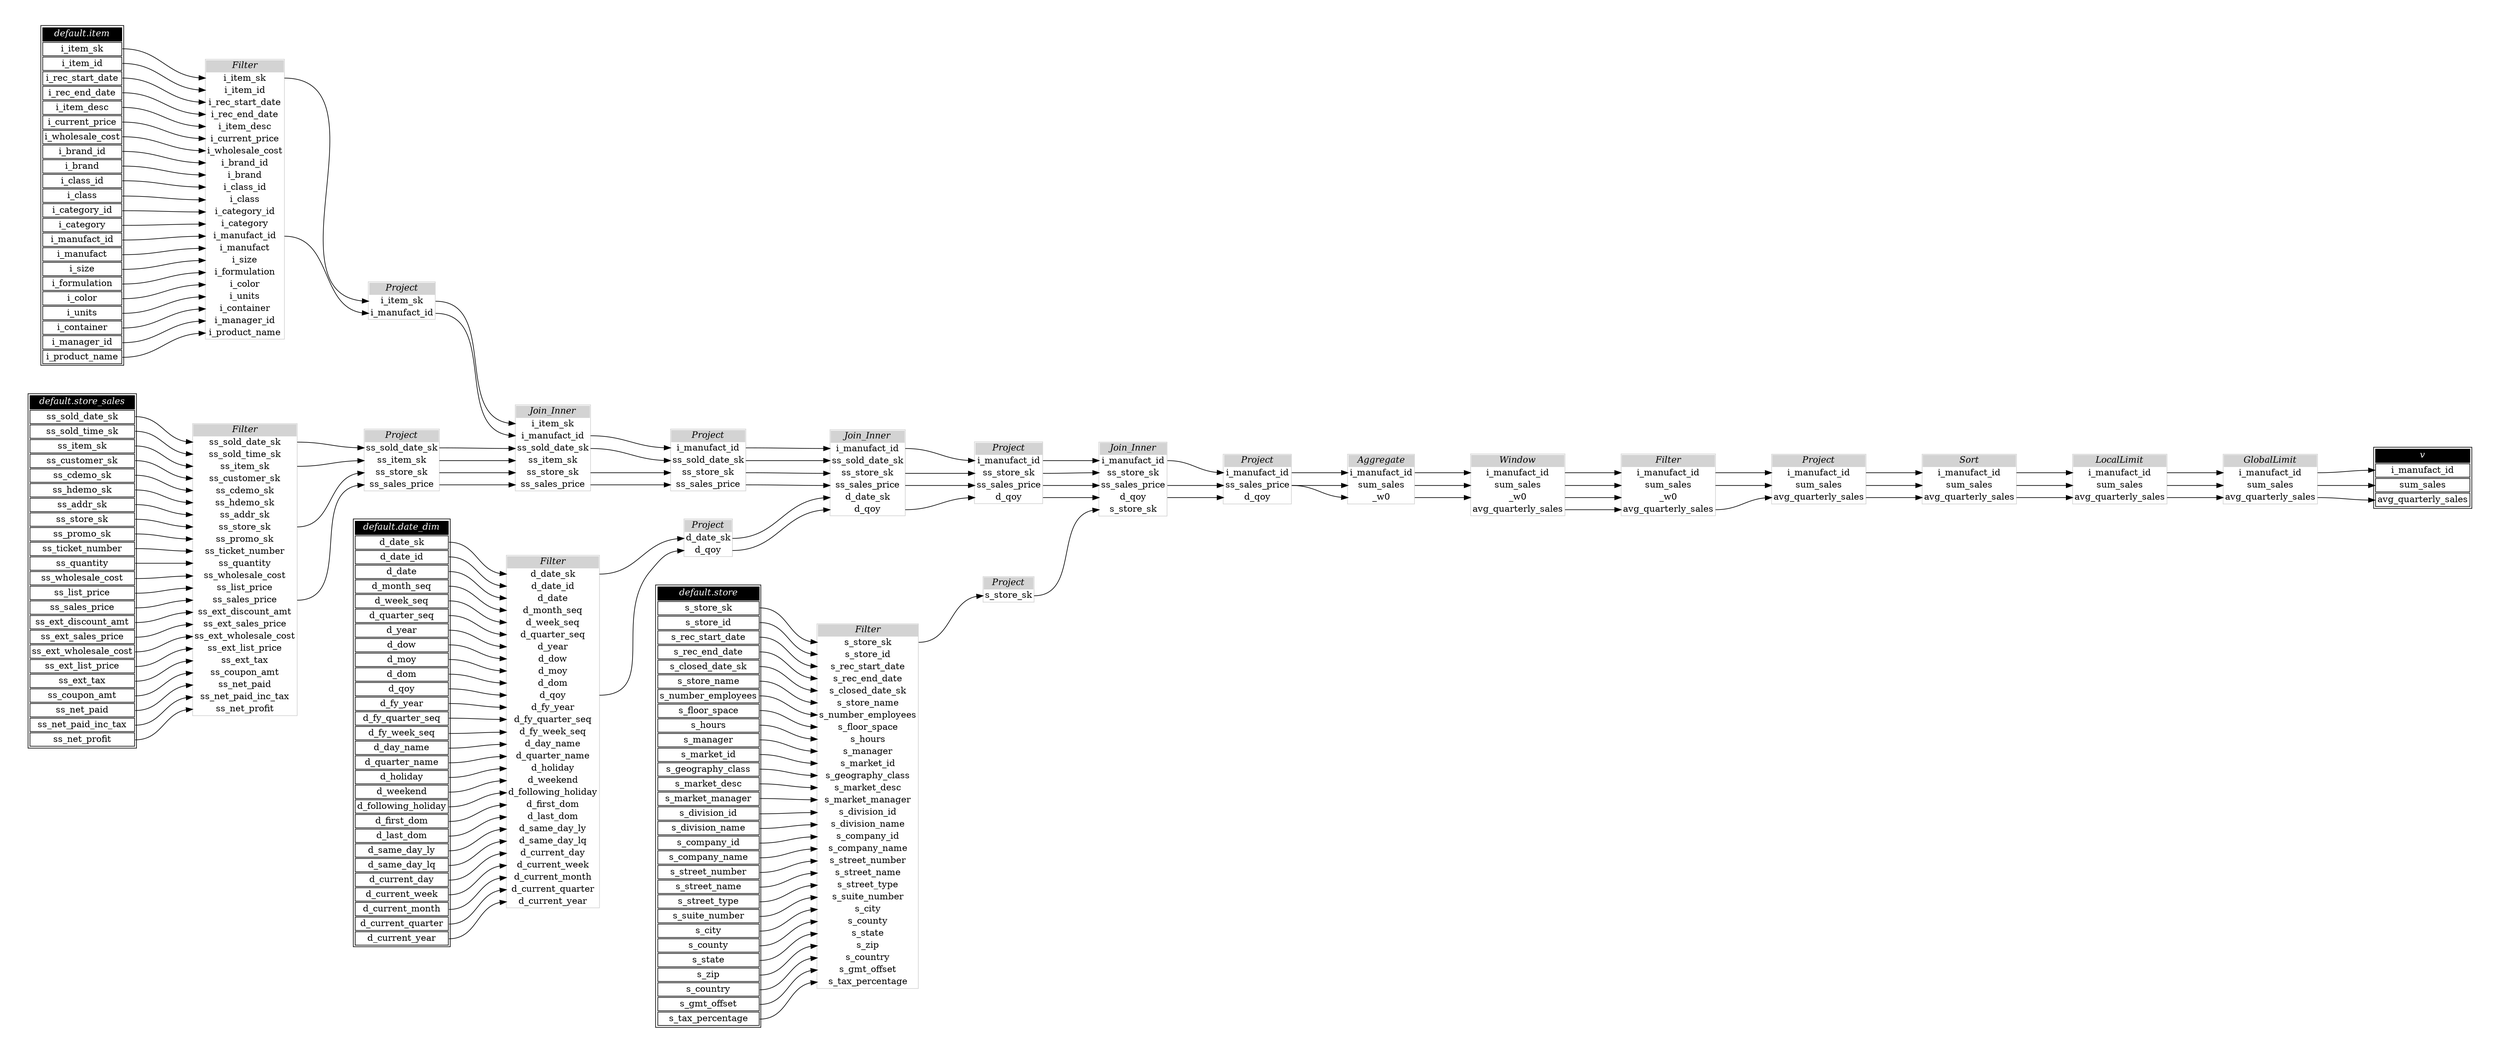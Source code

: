// Automatically generated by TPCDSFlowTestSuite


digraph {
  graph [pad="0.5" nodesep="0.5" ranksep="1" fontname="Helvetica" rankdir=LR];
  node [shape=plaintext]

  
"Aggregate_e2d6dce" [label=<
<table color="lightgray" border="1" cellborder="0" cellspacing="0">
  <tr><td bgcolor="lightgray" port="nodeName"><i>Aggregate</i></td></tr>
  <tr><td port="0">i_manufact_id</td></tr>
<tr><td port="1">sum_sales</td></tr>
<tr><td port="2">_w0</td></tr>
</table>>];
     

"Filter_07b2b3d" [label=<
<table color="lightgray" border="1" cellborder="0" cellspacing="0">
  <tr><td bgcolor="lightgray" port="nodeName"><i>Filter</i></td></tr>
  <tr><td port="0">ss_sold_date_sk</td></tr>
<tr><td port="1">ss_sold_time_sk</td></tr>
<tr><td port="2">ss_item_sk</td></tr>
<tr><td port="3">ss_customer_sk</td></tr>
<tr><td port="4">ss_cdemo_sk</td></tr>
<tr><td port="5">ss_hdemo_sk</td></tr>
<tr><td port="6">ss_addr_sk</td></tr>
<tr><td port="7">ss_store_sk</td></tr>
<tr><td port="8">ss_promo_sk</td></tr>
<tr><td port="9">ss_ticket_number</td></tr>
<tr><td port="10">ss_quantity</td></tr>
<tr><td port="11">ss_wholesale_cost</td></tr>
<tr><td port="12">ss_list_price</td></tr>
<tr><td port="13">ss_sales_price</td></tr>
<tr><td port="14">ss_ext_discount_amt</td></tr>
<tr><td port="15">ss_ext_sales_price</td></tr>
<tr><td port="16">ss_ext_wholesale_cost</td></tr>
<tr><td port="17">ss_ext_list_price</td></tr>
<tr><td port="18">ss_ext_tax</td></tr>
<tr><td port="19">ss_coupon_amt</td></tr>
<tr><td port="20">ss_net_paid</td></tr>
<tr><td port="21">ss_net_paid_inc_tax</td></tr>
<tr><td port="22">ss_net_profit</td></tr>
</table>>];
     

"Filter_d2fbf4f" [label=<
<table color="lightgray" border="1" cellborder="0" cellspacing="0">
  <tr><td bgcolor="lightgray" port="nodeName"><i>Filter</i></td></tr>
  <tr><td port="0">d_date_sk</td></tr>
<tr><td port="1">d_date_id</td></tr>
<tr><td port="2">d_date</td></tr>
<tr><td port="3">d_month_seq</td></tr>
<tr><td port="4">d_week_seq</td></tr>
<tr><td port="5">d_quarter_seq</td></tr>
<tr><td port="6">d_year</td></tr>
<tr><td port="7">d_dow</td></tr>
<tr><td port="8">d_moy</td></tr>
<tr><td port="9">d_dom</td></tr>
<tr><td port="10">d_qoy</td></tr>
<tr><td port="11">d_fy_year</td></tr>
<tr><td port="12">d_fy_quarter_seq</td></tr>
<tr><td port="13">d_fy_week_seq</td></tr>
<tr><td port="14">d_day_name</td></tr>
<tr><td port="15">d_quarter_name</td></tr>
<tr><td port="16">d_holiday</td></tr>
<tr><td port="17">d_weekend</td></tr>
<tr><td port="18">d_following_holiday</td></tr>
<tr><td port="19">d_first_dom</td></tr>
<tr><td port="20">d_last_dom</td></tr>
<tr><td port="21">d_same_day_ly</td></tr>
<tr><td port="22">d_same_day_lq</td></tr>
<tr><td port="23">d_current_day</td></tr>
<tr><td port="24">d_current_week</td></tr>
<tr><td port="25">d_current_month</td></tr>
<tr><td port="26">d_current_quarter</td></tr>
<tr><td port="27">d_current_year</td></tr>
</table>>];
     

"Filter_d96af6f" [label=<
<table color="lightgray" border="1" cellborder="0" cellspacing="0">
  <tr><td bgcolor="lightgray" port="nodeName"><i>Filter</i></td></tr>
  <tr><td port="0">i_item_sk</td></tr>
<tr><td port="1">i_item_id</td></tr>
<tr><td port="2">i_rec_start_date</td></tr>
<tr><td port="3">i_rec_end_date</td></tr>
<tr><td port="4">i_item_desc</td></tr>
<tr><td port="5">i_current_price</td></tr>
<tr><td port="6">i_wholesale_cost</td></tr>
<tr><td port="7">i_brand_id</td></tr>
<tr><td port="8">i_brand</td></tr>
<tr><td port="9">i_class_id</td></tr>
<tr><td port="10">i_class</td></tr>
<tr><td port="11">i_category_id</td></tr>
<tr><td port="12">i_category</td></tr>
<tr><td port="13">i_manufact_id</td></tr>
<tr><td port="14">i_manufact</td></tr>
<tr><td port="15">i_size</td></tr>
<tr><td port="16">i_formulation</td></tr>
<tr><td port="17">i_color</td></tr>
<tr><td port="18">i_units</td></tr>
<tr><td port="19">i_container</td></tr>
<tr><td port="20">i_manager_id</td></tr>
<tr><td port="21">i_product_name</td></tr>
</table>>];
     

"Filter_dd06d66" [label=<
<table color="lightgray" border="1" cellborder="0" cellspacing="0">
  <tr><td bgcolor="lightgray" port="nodeName"><i>Filter</i></td></tr>
  <tr><td port="0">i_manufact_id</td></tr>
<tr><td port="1">sum_sales</td></tr>
<tr><td port="2">_w0</td></tr>
<tr><td port="3">avg_quarterly_sales</td></tr>
</table>>];
     

"Filter_e600d68" [label=<
<table color="lightgray" border="1" cellborder="0" cellspacing="0">
  <tr><td bgcolor="lightgray" port="nodeName"><i>Filter</i></td></tr>
  <tr><td port="0">s_store_sk</td></tr>
<tr><td port="1">s_store_id</td></tr>
<tr><td port="2">s_rec_start_date</td></tr>
<tr><td port="3">s_rec_end_date</td></tr>
<tr><td port="4">s_closed_date_sk</td></tr>
<tr><td port="5">s_store_name</td></tr>
<tr><td port="6">s_number_employees</td></tr>
<tr><td port="7">s_floor_space</td></tr>
<tr><td port="8">s_hours</td></tr>
<tr><td port="9">s_manager</td></tr>
<tr><td port="10">s_market_id</td></tr>
<tr><td port="11">s_geography_class</td></tr>
<tr><td port="12">s_market_desc</td></tr>
<tr><td port="13">s_market_manager</td></tr>
<tr><td port="14">s_division_id</td></tr>
<tr><td port="15">s_division_name</td></tr>
<tr><td port="16">s_company_id</td></tr>
<tr><td port="17">s_company_name</td></tr>
<tr><td port="18">s_street_number</td></tr>
<tr><td port="19">s_street_name</td></tr>
<tr><td port="20">s_street_type</td></tr>
<tr><td port="21">s_suite_number</td></tr>
<tr><td port="22">s_city</td></tr>
<tr><td port="23">s_county</td></tr>
<tr><td port="24">s_state</td></tr>
<tr><td port="25">s_zip</td></tr>
<tr><td port="26">s_country</td></tr>
<tr><td port="27">s_gmt_offset</td></tr>
<tr><td port="28">s_tax_percentage</td></tr>
</table>>];
     

"GlobalLimit_6fd4eeb" [label=<
<table color="lightgray" border="1" cellborder="0" cellspacing="0">
  <tr><td bgcolor="lightgray" port="nodeName"><i>GlobalLimit</i></td></tr>
  <tr><td port="0">i_manufact_id</td></tr>
<tr><td port="1">sum_sales</td></tr>
<tr><td port="2">avg_quarterly_sales</td></tr>
</table>>];
     

"Join_Inner_1937bfa" [label=<
<table color="lightgray" border="1" cellborder="0" cellspacing="0">
  <tr><td bgcolor="lightgray" port="nodeName"><i>Join_Inner</i></td></tr>
  <tr><td port="0">i_manufact_id</td></tr>
<tr><td port="1">ss_sold_date_sk</td></tr>
<tr><td port="2">ss_store_sk</td></tr>
<tr><td port="3">ss_sales_price</td></tr>
<tr><td port="4">d_date_sk</td></tr>
<tr><td port="5">d_qoy</td></tr>
</table>>];
     

"Join_Inner_3c54235" [label=<
<table color="lightgray" border="1" cellborder="0" cellspacing="0">
  <tr><td bgcolor="lightgray" port="nodeName"><i>Join_Inner</i></td></tr>
  <tr><td port="0">i_item_sk</td></tr>
<tr><td port="1">i_manufact_id</td></tr>
<tr><td port="2">ss_sold_date_sk</td></tr>
<tr><td port="3">ss_item_sk</td></tr>
<tr><td port="4">ss_store_sk</td></tr>
<tr><td port="5">ss_sales_price</td></tr>
</table>>];
     

"Join_Inner_d35df2e" [label=<
<table color="lightgray" border="1" cellborder="0" cellspacing="0">
  <tr><td bgcolor="lightgray" port="nodeName"><i>Join_Inner</i></td></tr>
  <tr><td port="0">i_manufact_id</td></tr>
<tr><td port="1">ss_store_sk</td></tr>
<tr><td port="2">ss_sales_price</td></tr>
<tr><td port="3">d_qoy</td></tr>
<tr><td port="4">s_store_sk</td></tr>
</table>>];
     

"LocalLimit_7c46771" [label=<
<table color="lightgray" border="1" cellborder="0" cellspacing="0">
  <tr><td bgcolor="lightgray" port="nodeName"><i>LocalLimit</i></td></tr>
  <tr><td port="0">i_manufact_id</td></tr>
<tr><td port="1">sum_sales</td></tr>
<tr><td port="2">avg_quarterly_sales</td></tr>
</table>>];
     

"Project_0cda395" [label=<
<table color="lightgray" border="1" cellborder="0" cellspacing="0">
  <tr><td bgcolor="lightgray" port="nodeName"><i>Project</i></td></tr>
  <tr><td port="0">i_manufact_id</td></tr>
<tr><td port="1">ss_sales_price</td></tr>
<tr><td port="2">d_qoy</td></tr>
</table>>];
     

"Project_29d09fb" [label=<
<table color="lightgray" border="1" cellborder="0" cellspacing="0">
  <tr><td bgcolor="lightgray" port="nodeName"><i>Project</i></td></tr>
  <tr><td port="0">s_store_sk</td></tr>
</table>>];
     

"Project_304c365" [label=<
<table color="lightgray" border="1" cellborder="0" cellspacing="0">
  <tr><td bgcolor="lightgray" port="nodeName"><i>Project</i></td></tr>
  <tr><td port="0">d_date_sk</td></tr>
<tr><td port="1">d_qoy</td></tr>
</table>>];
     

"Project_62f09ce" [label=<
<table color="lightgray" border="1" cellborder="0" cellspacing="0">
  <tr><td bgcolor="lightgray" port="nodeName"><i>Project</i></td></tr>
  <tr><td port="0">i_manufact_id</td></tr>
<tr><td port="1">ss_store_sk</td></tr>
<tr><td port="2">ss_sales_price</td></tr>
<tr><td port="3">d_qoy</td></tr>
</table>>];
     

"Project_990b812" [label=<
<table color="lightgray" border="1" cellborder="0" cellspacing="0">
  <tr><td bgcolor="lightgray" port="nodeName"><i>Project</i></td></tr>
  <tr><td port="0">i_manufact_id</td></tr>
<tr><td port="1">ss_sold_date_sk</td></tr>
<tr><td port="2">ss_store_sk</td></tr>
<tr><td port="3">ss_sales_price</td></tr>
</table>>];
     

"Project_c8e04f1" [label=<
<table color="lightgray" border="1" cellborder="0" cellspacing="0">
  <tr><td bgcolor="lightgray" port="nodeName"><i>Project</i></td></tr>
  <tr><td port="0">i_manufact_id</td></tr>
<tr><td port="1">sum_sales</td></tr>
<tr><td port="2">avg_quarterly_sales</td></tr>
</table>>];
     

"Project_dfdac31" [label=<
<table color="lightgray" border="1" cellborder="0" cellspacing="0">
  <tr><td bgcolor="lightgray" port="nodeName"><i>Project</i></td></tr>
  <tr><td port="0">ss_sold_date_sk</td></tr>
<tr><td port="1">ss_item_sk</td></tr>
<tr><td port="2">ss_store_sk</td></tr>
<tr><td port="3">ss_sales_price</td></tr>
</table>>];
     

"Project_f325aef" [label=<
<table color="lightgray" border="1" cellborder="0" cellspacing="0">
  <tr><td bgcolor="lightgray" port="nodeName"><i>Project</i></td></tr>
  <tr><td port="0">i_item_sk</td></tr>
<tr><td port="1">i_manufact_id</td></tr>
</table>>];
     

"Sort_b4cd536" [label=<
<table color="lightgray" border="1" cellborder="0" cellspacing="0">
  <tr><td bgcolor="lightgray" port="nodeName"><i>Sort</i></td></tr>
  <tr><td port="0">i_manufact_id</td></tr>
<tr><td port="1">sum_sales</td></tr>
<tr><td port="2">avg_quarterly_sales</td></tr>
</table>>];
     

"Window_cbcad51" [label=<
<table color="lightgray" border="1" cellborder="0" cellspacing="0">
  <tr><td bgcolor="lightgray" port="nodeName"><i>Window</i></td></tr>
  <tr><td port="0">i_manufact_id</td></tr>
<tr><td port="1">sum_sales</td></tr>
<tr><td port="2">_w0</td></tr>
<tr><td port="3">avg_quarterly_sales</td></tr>
</table>>];
     

"default.date_dim" [color="black" label=<
<table>
  <tr><td bgcolor="black" port="nodeName"><i><font color="white">default.date_dim</font></i></td></tr>
  <tr><td port="0">d_date_sk</td></tr>
<tr><td port="1">d_date_id</td></tr>
<tr><td port="2">d_date</td></tr>
<tr><td port="3">d_month_seq</td></tr>
<tr><td port="4">d_week_seq</td></tr>
<tr><td port="5">d_quarter_seq</td></tr>
<tr><td port="6">d_year</td></tr>
<tr><td port="7">d_dow</td></tr>
<tr><td port="8">d_moy</td></tr>
<tr><td port="9">d_dom</td></tr>
<tr><td port="10">d_qoy</td></tr>
<tr><td port="11">d_fy_year</td></tr>
<tr><td port="12">d_fy_quarter_seq</td></tr>
<tr><td port="13">d_fy_week_seq</td></tr>
<tr><td port="14">d_day_name</td></tr>
<tr><td port="15">d_quarter_name</td></tr>
<tr><td port="16">d_holiday</td></tr>
<tr><td port="17">d_weekend</td></tr>
<tr><td port="18">d_following_holiday</td></tr>
<tr><td port="19">d_first_dom</td></tr>
<tr><td port="20">d_last_dom</td></tr>
<tr><td port="21">d_same_day_ly</td></tr>
<tr><td port="22">d_same_day_lq</td></tr>
<tr><td port="23">d_current_day</td></tr>
<tr><td port="24">d_current_week</td></tr>
<tr><td port="25">d_current_month</td></tr>
<tr><td port="26">d_current_quarter</td></tr>
<tr><td port="27">d_current_year</td></tr>
</table>>];
     

"default.item" [color="black" label=<
<table>
  <tr><td bgcolor="black" port="nodeName"><i><font color="white">default.item</font></i></td></tr>
  <tr><td port="0">i_item_sk</td></tr>
<tr><td port="1">i_item_id</td></tr>
<tr><td port="2">i_rec_start_date</td></tr>
<tr><td port="3">i_rec_end_date</td></tr>
<tr><td port="4">i_item_desc</td></tr>
<tr><td port="5">i_current_price</td></tr>
<tr><td port="6">i_wholesale_cost</td></tr>
<tr><td port="7">i_brand_id</td></tr>
<tr><td port="8">i_brand</td></tr>
<tr><td port="9">i_class_id</td></tr>
<tr><td port="10">i_class</td></tr>
<tr><td port="11">i_category_id</td></tr>
<tr><td port="12">i_category</td></tr>
<tr><td port="13">i_manufact_id</td></tr>
<tr><td port="14">i_manufact</td></tr>
<tr><td port="15">i_size</td></tr>
<tr><td port="16">i_formulation</td></tr>
<tr><td port="17">i_color</td></tr>
<tr><td port="18">i_units</td></tr>
<tr><td port="19">i_container</td></tr>
<tr><td port="20">i_manager_id</td></tr>
<tr><td port="21">i_product_name</td></tr>
</table>>];
     

"default.store" [color="black" label=<
<table>
  <tr><td bgcolor="black" port="nodeName"><i><font color="white">default.store</font></i></td></tr>
  <tr><td port="0">s_store_sk</td></tr>
<tr><td port="1">s_store_id</td></tr>
<tr><td port="2">s_rec_start_date</td></tr>
<tr><td port="3">s_rec_end_date</td></tr>
<tr><td port="4">s_closed_date_sk</td></tr>
<tr><td port="5">s_store_name</td></tr>
<tr><td port="6">s_number_employees</td></tr>
<tr><td port="7">s_floor_space</td></tr>
<tr><td port="8">s_hours</td></tr>
<tr><td port="9">s_manager</td></tr>
<tr><td port="10">s_market_id</td></tr>
<tr><td port="11">s_geography_class</td></tr>
<tr><td port="12">s_market_desc</td></tr>
<tr><td port="13">s_market_manager</td></tr>
<tr><td port="14">s_division_id</td></tr>
<tr><td port="15">s_division_name</td></tr>
<tr><td port="16">s_company_id</td></tr>
<tr><td port="17">s_company_name</td></tr>
<tr><td port="18">s_street_number</td></tr>
<tr><td port="19">s_street_name</td></tr>
<tr><td port="20">s_street_type</td></tr>
<tr><td port="21">s_suite_number</td></tr>
<tr><td port="22">s_city</td></tr>
<tr><td port="23">s_county</td></tr>
<tr><td port="24">s_state</td></tr>
<tr><td port="25">s_zip</td></tr>
<tr><td port="26">s_country</td></tr>
<tr><td port="27">s_gmt_offset</td></tr>
<tr><td port="28">s_tax_percentage</td></tr>
</table>>];
     

"default.store_sales" [color="black" label=<
<table>
  <tr><td bgcolor="black" port="nodeName"><i><font color="white">default.store_sales</font></i></td></tr>
  <tr><td port="0">ss_sold_date_sk</td></tr>
<tr><td port="1">ss_sold_time_sk</td></tr>
<tr><td port="2">ss_item_sk</td></tr>
<tr><td port="3">ss_customer_sk</td></tr>
<tr><td port="4">ss_cdemo_sk</td></tr>
<tr><td port="5">ss_hdemo_sk</td></tr>
<tr><td port="6">ss_addr_sk</td></tr>
<tr><td port="7">ss_store_sk</td></tr>
<tr><td port="8">ss_promo_sk</td></tr>
<tr><td port="9">ss_ticket_number</td></tr>
<tr><td port="10">ss_quantity</td></tr>
<tr><td port="11">ss_wholesale_cost</td></tr>
<tr><td port="12">ss_list_price</td></tr>
<tr><td port="13">ss_sales_price</td></tr>
<tr><td port="14">ss_ext_discount_amt</td></tr>
<tr><td port="15">ss_ext_sales_price</td></tr>
<tr><td port="16">ss_ext_wholesale_cost</td></tr>
<tr><td port="17">ss_ext_list_price</td></tr>
<tr><td port="18">ss_ext_tax</td></tr>
<tr><td port="19">ss_coupon_amt</td></tr>
<tr><td port="20">ss_net_paid</td></tr>
<tr><td port="21">ss_net_paid_inc_tax</td></tr>
<tr><td port="22">ss_net_profit</td></tr>
</table>>];
     

"v" [color="black" label=<
<table>
  <tr><td bgcolor="black" port="nodeName"><i><font color="white">v</font></i></td></tr>
  <tr><td port="0">i_manufact_id</td></tr>
<tr><td port="1">sum_sales</td></tr>
<tr><td port="2">avg_quarterly_sales</td></tr>
</table>>];
     
  "Aggregate_e2d6dce":0 -> "Window_cbcad51":0;
"Aggregate_e2d6dce":1 -> "Window_cbcad51":1;
"Aggregate_e2d6dce":2 -> "Window_cbcad51":2;
"Filter_07b2b3d":0 -> "Project_dfdac31":0;
"Filter_07b2b3d":13 -> "Project_dfdac31":3;
"Filter_07b2b3d":2 -> "Project_dfdac31":1;
"Filter_07b2b3d":7 -> "Project_dfdac31":2;
"Filter_d2fbf4f":0 -> "Project_304c365":0;
"Filter_d2fbf4f":10 -> "Project_304c365":1;
"Filter_d96af6f":0 -> "Project_f325aef":0;
"Filter_d96af6f":13 -> "Project_f325aef":1;
"Filter_dd06d66":0 -> "Project_c8e04f1":0;
"Filter_dd06d66":1 -> "Project_c8e04f1":1;
"Filter_dd06d66":3 -> "Project_c8e04f1":2;
"Filter_e600d68":0 -> "Project_29d09fb":0;
"GlobalLimit_6fd4eeb":0 -> "v":0;
"GlobalLimit_6fd4eeb":1 -> "v":1;
"GlobalLimit_6fd4eeb":2 -> "v":2;
"Join_Inner_1937bfa":0 -> "Project_62f09ce":0;
"Join_Inner_1937bfa":2 -> "Project_62f09ce":1;
"Join_Inner_1937bfa":3 -> "Project_62f09ce":2;
"Join_Inner_1937bfa":5 -> "Project_62f09ce":3;
"Join_Inner_3c54235":1 -> "Project_990b812":0;
"Join_Inner_3c54235":2 -> "Project_990b812":1;
"Join_Inner_3c54235":4 -> "Project_990b812":2;
"Join_Inner_3c54235":5 -> "Project_990b812":3;
"Join_Inner_d35df2e":0 -> "Project_0cda395":0;
"Join_Inner_d35df2e":2 -> "Project_0cda395":1;
"Join_Inner_d35df2e":3 -> "Project_0cda395":2;
"LocalLimit_7c46771":0 -> "GlobalLimit_6fd4eeb":0;
"LocalLimit_7c46771":1 -> "GlobalLimit_6fd4eeb":1;
"LocalLimit_7c46771":2 -> "GlobalLimit_6fd4eeb":2;
"Project_0cda395":0 -> "Aggregate_e2d6dce":0;
"Project_0cda395":1 -> "Aggregate_e2d6dce":1;
"Project_0cda395":1 -> "Aggregate_e2d6dce":2;
"Project_29d09fb":0 -> "Join_Inner_d35df2e":4;
"Project_304c365":0 -> "Join_Inner_1937bfa":4;
"Project_304c365":1 -> "Join_Inner_1937bfa":5;
"Project_62f09ce":0 -> "Join_Inner_d35df2e":0;
"Project_62f09ce":1 -> "Join_Inner_d35df2e":1;
"Project_62f09ce":2 -> "Join_Inner_d35df2e":2;
"Project_62f09ce":3 -> "Join_Inner_d35df2e":3;
"Project_990b812":0 -> "Join_Inner_1937bfa":0;
"Project_990b812":1 -> "Join_Inner_1937bfa":1;
"Project_990b812":2 -> "Join_Inner_1937bfa":2;
"Project_990b812":3 -> "Join_Inner_1937bfa":3;
"Project_c8e04f1":0 -> "Sort_b4cd536":0;
"Project_c8e04f1":1 -> "Sort_b4cd536":1;
"Project_c8e04f1":2 -> "Sort_b4cd536":2;
"Project_dfdac31":0 -> "Join_Inner_3c54235":2;
"Project_dfdac31":1 -> "Join_Inner_3c54235":3;
"Project_dfdac31":2 -> "Join_Inner_3c54235":4;
"Project_dfdac31":3 -> "Join_Inner_3c54235":5;
"Project_f325aef":0 -> "Join_Inner_3c54235":0;
"Project_f325aef":1 -> "Join_Inner_3c54235":1;
"Sort_b4cd536":0 -> "LocalLimit_7c46771":0;
"Sort_b4cd536":1 -> "LocalLimit_7c46771":1;
"Sort_b4cd536":2 -> "LocalLimit_7c46771":2;
"Window_cbcad51":0 -> "Filter_dd06d66":0;
"Window_cbcad51":1 -> "Filter_dd06d66":1;
"Window_cbcad51":2 -> "Filter_dd06d66":2;
"Window_cbcad51":3 -> "Filter_dd06d66":3;
"default.date_dim":0 -> "Filter_d2fbf4f":0;
"default.date_dim":1 -> "Filter_d2fbf4f":1;
"default.date_dim":10 -> "Filter_d2fbf4f":10;
"default.date_dim":11 -> "Filter_d2fbf4f":11;
"default.date_dim":12 -> "Filter_d2fbf4f":12;
"default.date_dim":13 -> "Filter_d2fbf4f":13;
"default.date_dim":14 -> "Filter_d2fbf4f":14;
"default.date_dim":15 -> "Filter_d2fbf4f":15;
"default.date_dim":16 -> "Filter_d2fbf4f":16;
"default.date_dim":17 -> "Filter_d2fbf4f":17;
"default.date_dim":18 -> "Filter_d2fbf4f":18;
"default.date_dim":19 -> "Filter_d2fbf4f":19;
"default.date_dim":2 -> "Filter_d2fbf4f":2;
"default.date_dim":20 -> "Filter_d2fbf4f":20;
"default.date_dim":21 -> "Filter_d2fbf4f":21;
"default.date_dim":22 -> "Filter_d2fbf4f":22;
"default.date_dim":23 -> "Filter_d2fbf4f":23;
"default.date_dim":24 -> "Filter_d2fbf4f":24;
"default.date_dim":25 -> "Filter_d2fbf4f":25;
"default.date_dim":26 -> "Filter_d2fbf4f":26;
"default.date_dim":27 -> "Filter_d2fbf4f":27;
"default.date_dim":3 -> "Filter_d2fbf4f":3;
"default.date_dim":4 -> "Filter_d2fbf4f":4;
"default.date_dim":5 -> "Filter_d2fbf4f":5;
"default.date_dim":6 -> "Filter_d2fbf4f":6;
"default.date_dim":7 -> "Filter_d2fbf4f":7;
"default.date_dim":8 -> "Filter_d2fbf4f":8;
"default.date_dim":9 -> "Filter_d2fbf4f":9;
"default.item":0 -> "Filter_d96af6f":0;
"default.item":1 -> "Filter_d96af6f":1;
"default.item":10 -> "Filter_d96af6f":10;
"default.item":11 -> "Filter_d96af6f":11;
"default.item":12 -> "Filter_d96af6f":12;
"default.item":13 -> "Filter_d96af6f":13;
"default.item":14 -> "Filter_d96af6f":14;
"default.item":15 -> "Filter_d96af6f":15;
"default.item":16 -> "Filter_d96af6f":16;
"default.item":17 -> "Filter_d96af6f":17;
"default.item":18 -> "Filter_d96af6f":18;
"default.item":19 -> "Filter_d96af6f":19;
"default.item":2 -> "Filter_d96af6f":2;
"default.item":20 -> "Filter_d96af6f":20;
"default.item":21 -> "Filter_d96af6f":21;
"default.item":3 -> "Filter_d96af6f":3;
"default.item":4 -> "Filter_d96af6f":4;
"default.item":5 -> "Filter_d96af6f":5;
"default.item":6 -> "Filter_d96af6f":6;
"default.item":7 -> "Filter_d96af6f":7;
"default.item":8 -> "Filter_d96af6f":8;
"default.item":9 -> "Filter_d96af6f":9;
"default.store":0 -> "Filter_e600d68":0;
"default.store":1 -> "Filter_e600d68":1;
"default.store":10 -> "Filter_e600d68":10;
"default.store":11 -> "Filter_e600d68":11;
"default.store":12 -> "Filter_e600d68":12;
"default.store":13 -> "Filter_e600d68":13;
"default.store":14 -> "Filter_e600d68":14;
"default.store":15 -> "Filter_e600d68":15;
"default.store":16 -> "Filter_e600d68":16;
"default.store":17 -> "Filter_e600d68":17;
"default.store":18 -> "Filter_e600d68":18;
"default.store":19 -> "Filter_e600d68":19;
"default.store":2 -> "Filter_e600d68":2;
"default.store":20 -> "Filter_e600d68":20;
"default.store":21 -> "Filter_e600d68":21;
"default.store":22 -> "Filter_e600d68":22;
"default.store":23 -> "Filter_e600d68":23;
"default.store":24 -> "Filter_e600d68":24;
"default.store":25 -> "Filter_e600d68":25;
"default.store":26 -> "Filter_e600d68":26;
"default.store":27 -> "Filter_e600d68":27;
"default.store":28 -> "Filter_e600d68":28;
"default.store":3 -> "Filter_e600d68":3;
"default.store":4 -> "Filter_e600d68":4;
"default.store":5 -> "Filter_e600d68":5;
"default.store":6 -> "Filter_e600d68":6;
"default.store":7 -> "Filter_e600d68":7;
"default.store":8 -> "Filter_e600d68":8;
"default.store":9 -> "Filter_e600d68":9;
"default.store_sales":0 -> "Filter_07b2b3d":0;
"default.store_sales":1 -> "Filter_07b2b3d":1;
"default.store_sales":10 -> "Filter_07b2b3d":10;
"default.store_sales":11 -> "Filter_07b2b3d":11;
"default.store_sales":12 -> "Filter_07b2b3d":12;
"default.store_sales":13 -> "Filter_07b2b3d":13;
"default.store_sales":14 -> "Filter_07b2b3d":14;
"default.store_sales":15 -> "Filter_07b2b3d":15;
"default.store_sales":16 -> "Filter_07b2b3d":16;
"default.store_sales":17 -> "Filter_07b2b3d":17;
"default.store_sales":18 -> "Filter_07b2b3d":18;
"default.store_sales":19 -> "Filter_07b2b3d":19;
"default.store_sales":2 -> "Filter_07b2b3d":2;
"default.store_sales":20 -> "Filter_07b2b3d":20;
"default.store_sales":21 -> "Filter_07b2b3d":21;
"default.store_sales":22 -> "Filter_07b2b3d":22;
"default.store_sales":3 -> "Filter_07b2b3d":3;
"default.store_sales":4 -> "Filter_07b2b3d":4;
"default.store_sales":5 -> "Filter_07b2b3d":5;
"default.store_sales":6 -> "Filter_07b2b3d":6;
"default.store_sales":7 -> "Filter_07b2b3d":7;
"default.store_sales":8 -> "Filter_07b2b3d":8;
"default.store_sales":9 -> "Filter_07b2b3d":9;
}
       